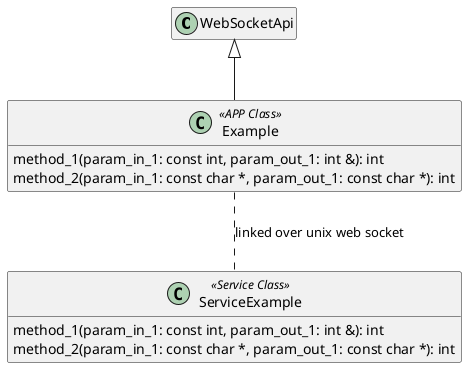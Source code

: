 @startuml

  class WebSocketApi {
  }

  class "Example" <<APP Class>> {
    method_1(param_in_1: const int, param_out_1: int &): int
    method_2(param_in_1: const char *, param_out_1: const char *): int
  }

  class "ServiceExample" <<Service Class>> {
    method_1(param_in_1: const int, param_out_1: int &): int
    method_2(param_in_1: const char *, param_out_1: const char *): int
  }

  "Example" -up-|> WebSocketApi
  "Example" .. "ServiceExample": linked over unix web socket

  hide members
  show "Example" methods
  show "ServiceExample" methods

@enduml
